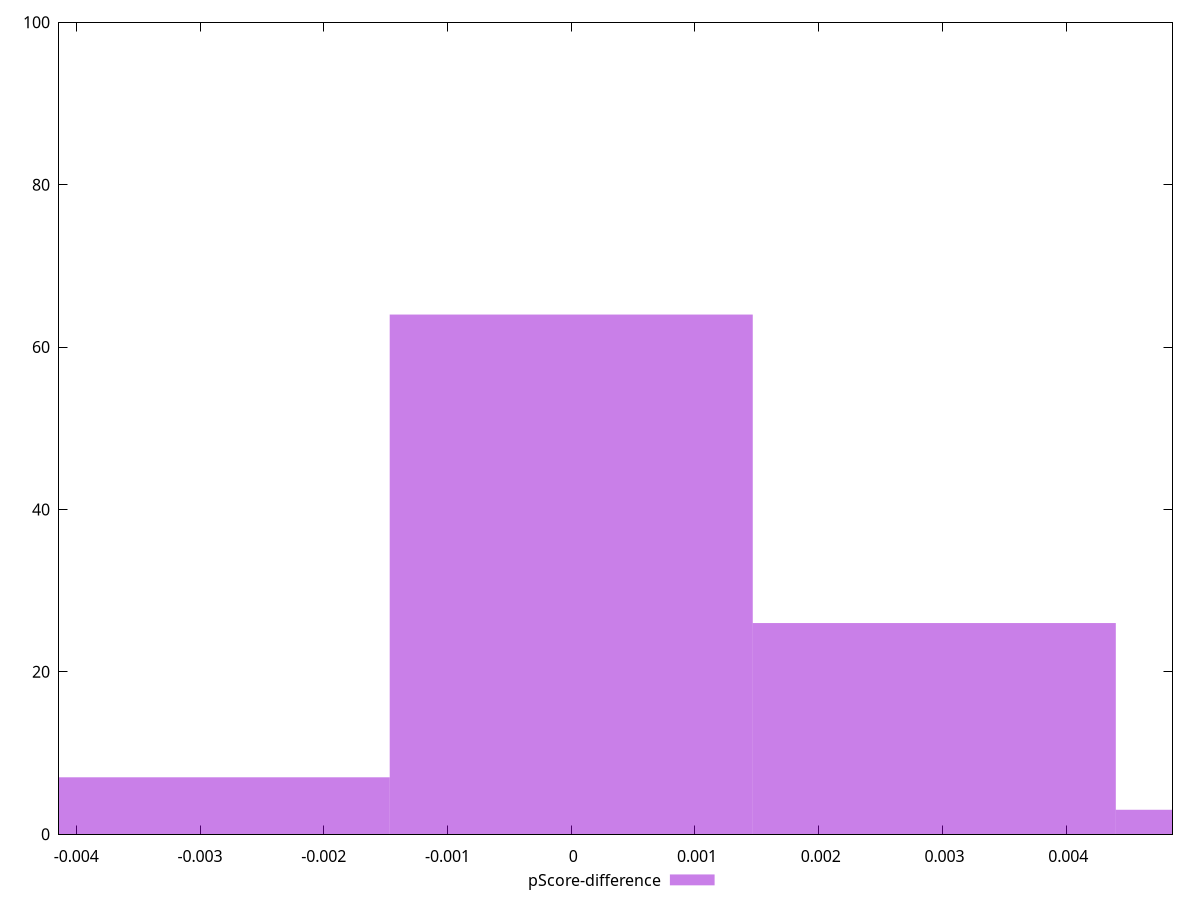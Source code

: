 reset

$pScoreDifference <<EOF
0 64
-0.002933997575393716 7
0.005867995150787432 3
0.002933997575393716 26
EOF

set key outside below
set boxwidth 0.002933997575393716
set xrange [-0.0041395158563262355:0.004859152126749644]
set yrange [0:100]
set trange [0:100]
set style fill transparent solid 0.5 noborder
set terminal svg size 640, 490 enhanced background rgb 'white'
set output "reports/report_00027_2021-02-24T12-40-31.850Z/largest-contentful-paint/samples/astro/pScore-difference/histogram.svg"

plot $pScoreDifference title "pScore-difference" with boxes

reset

